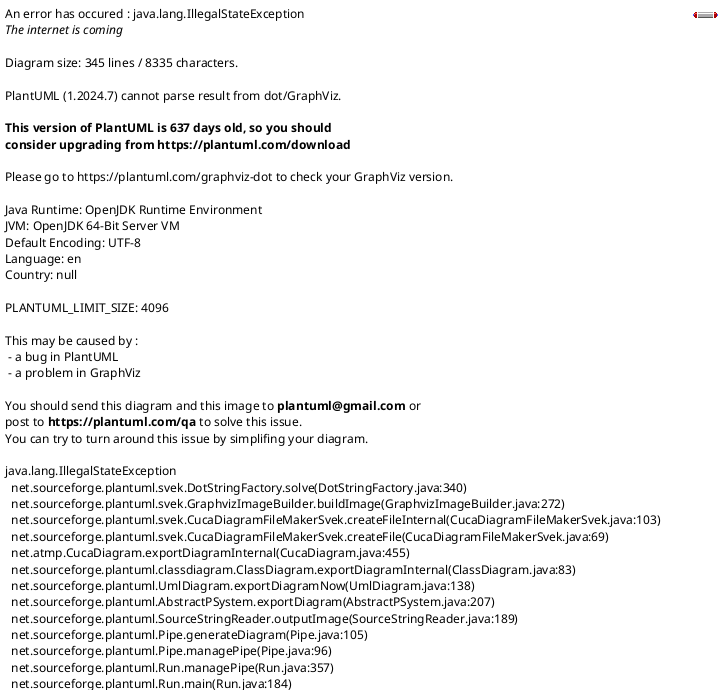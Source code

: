 @startuml

!theme plain
top to bottom direction
skinparam linetype ortho

class AddPartController {
  + AddPartController():
  - service: InventoryService
  - displayScene(ActionEvent, String): void
  ~ handleOutsourcedRBtn(ActionEvent): void
  + initialize(URL, ResourceBundle): void
  ~ handleAddPartCancel(ActionEvent): void
  ~ handleInhouseRBtn(ActionEvent): void
  ~ handleAddPartSave(ActionEvent): void
   service: InventoryService
}
class AddProductController {
  + AddProductController():
  - service: InventoryService
  + initialize(URL, ResourceBundle): void
  ~ handleCancelProduct(ActionEvent): void
  ~ handleSaveProduct(ActionEvent): void
  + updateDeleteProductTableView(): void
  ~ handleAddProduct(ActionEvent): void
  ~ handleDeleteProduct(ActionEvent): void
  - displayScene(ActionEvent, String): void
  ~ handleSearchProduct(ActionEvent): void
   service: InventoryService
}
interface Controller << interface >> {
   service: InventoryService
}
class InhousePart {
  + InhousePart(int, String, double, int, int, int, int):
  - machineId: int
  + toString(): String
   machineId: int
}
class Inventory {
  + Inventory():
  - autoPartId: int
  - products: ObservableList<Product>
  - autoProductId: int
  - allParts: ObservableList<Part>
  + addPart(Part): void
  + addProduct(Product): void
  + removeProduct(Product): void
  + updatePart(int, Part): void
  + updateProduct(int, Product): void
  + lookupProduct(String): Product
  + lookupPart(String): Part
  + deletePart(Part): void
   allParts: ObservableList<Part>
   autoPartId: int
   autoProductId: int
   products: ObservableList<Product>
}
class InventoryRepository {
  + InventoryRepository():
  - inventory: Inventory
  + lookupPart(String): Part
  + readProducts(): void
  + readParts(): void
  + deleteProduct(Product): void
  - getProductFromString(String): Product
  + addPart(Part): void
  + updatePart(int, Part): void
  - getPartFromString(String): Part
  + deletePart(Part): void
  + writeAll(): void
  + updateProduct(int, Product): void
  + lookupProduct(String): Product
  + addProduct(Product): void
   allParts: ObservableList<Part>
   autoPartId: int
   inventory: Inventory
   autoProductId: int
   allProducts: ObservableList<Product>
}
class InventoryService {
  + InventoryService(InventoryRepository):
  + lookupPart(String): Part
  + deletePart(Part): void
  + addInhousePart(String, double, int, int, int, int): void
  + updateInhousePart(int, int, String, double, int, int, int, int): void
  + updateOutsourcedPart(int, int, String, double, int, int, int, String): void
  + lookupProduct(String): Product
  + updateProduct(int, int, String, double, int, int, int, ObservableList<Part>): void
  + deleteProduct(Product): void
  + addProduct(String, double, int, int, int, ObservableList<Part>): void
  + addOutsourcePart(String, double, int, int, int, String): void
   allParts: ObservableList<Part>
   allProducts: ObservableList<Product>
}
class Main {
  + Main():
  + main(String[]): void
  + start(Stage): void
}
class MainScreenController {
  + MainScreenController():
  - service: InventoryService
  - modifyPartIndex: int
  - modifyProductIndex: int
  ~ handleAddProduct(ActionEvent): void
  ~ handleDeleteProduct(ActionEvent): void
  ~ handleModifyPart(ActionEvent): void
  ~ handleExit(ActionEvent): void
  ~ handleModifyProduct(ActionEvent): void
  ~ handleAddPart(ActionEvent): void
  + initialize(URL, ResourceBundle): void
  ~ handlePartsSearchBtn(ActionEvent): void
  ~ handleProductsSearchBtn(ActionEvent): void
  - displayScene(ActionEvent, String): void
  ~ handleDeletePart(ActionEvent): void
   service: InventoryService
   modifyPartIndex: int
   modifyProductIndex: int
}
class ModifyPartController {
  + ModifyPartController():
  - service: InventoryService
  ~ handleModifyPartSave(ActionEvent): void
  ~ handleInhouseRBtn(ActionEvent): void
  ~ handleOutsourcedRBtn(ActionEvent): void
  + initialize(URL, ResourceBundle): void
  ~ handleModifyPartCancel(ActionEvent): void
  - fillWithData(): void
  - displayScene(ActionEvent, String): void
   service: InventoryService
}
class ModifyProductController {
  + ModifyProductController():
  - service: InventoryService
  ~ handleCancelProduct(ActionEvent): void
  ~ handleSaveProduct(ActionEvent): void
  + initialize(URL, ResourceBundle): void
  - displayScene(ActionEvent, String): void
  + updateDeleteProductTableView(): void
  ~ handleDeleteProduct(ActionEvent): void
  ~ handleAddProduct(ActionEvent): void
  - fillWithData(): void
  ~ handleSearchProduct(ActionEvent): void
   service: InventoryService
}
class OutsourcedPart {
  + OutsourcedPart(int, String, double, int, int, int, String):
  - companyName: String
  + toString(): String
   companyName: String
}
class Part {
  + Part(int, String, double, int, int, int):
  - inStock: int
  - partId: int
  - min: int
  - max: int
  - name: String
  - price: double
  + isValidPart(String, double, int, int, int, String): String
  + toString(): String
   name: String
   min: int
   partId: int
   price: double
   inStock: int
   max: int
}
class Product {
  + Product(int, String, double, int, int, int, ObservableList<Part>):
  - min: int
  - max: int
  - name: String
  - associatedParts: ObservableList<Part>
  - productId: int
  - inStock: int
  - price: double
  + isValidProduct(String, double, int, int, int, ObservableList<Part>, String): String
  + addAssociatedPart(Part): void
  + removeAssociatedPart(Part): void
  + lookupAssociatedPart(String): Part
  + toString(): String
   productId: int
   name: String
   min: int
   inStock: int
   max: int
   price: double
   associatedParts: ObservableList<Part>
}

AddPartController        -[#008200,dashed]-^  Controller
AddProductController     -[#008200,dashed]-^  Controller
InhousePart              -[#000082,plain]-^  Part
MainScreenController     -[#008200,dashed]-^  Controller
ModifyPartController     -[#008200,dashed]-^  Controller
ModifyProductController  -[#008200,dashed]-^  Controller
OutsourcedPart           -[#000082,plain]-^  Part
@enduml